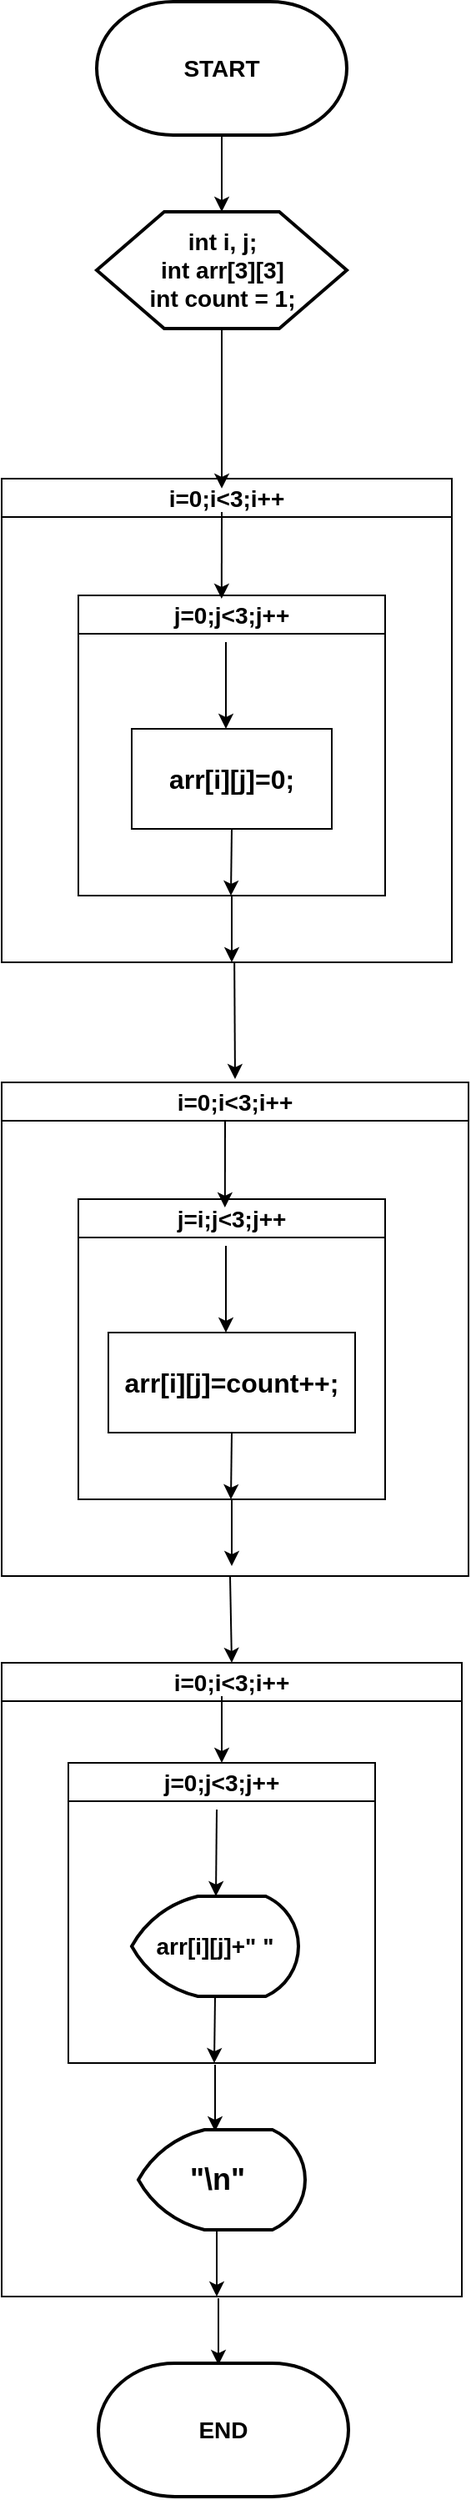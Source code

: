 <mxfile version="24.7.8">
  <diagram name="페이지-1" id="2HVD0MXHsJkQR_IcIXNo">
    <mxGraphModel dx="1098" dy="828" grid="1" gridSize="10" guides="1" tooltips="1" connect="1" arrows="1" fold="1" page="1" pageScale="1" pageWidth="827" pageHeight="1169" math="0" shadow="0">
      <root>
        <mxCell id="0" />
        <mxCell id="1" parent="0" />
        <mxCell id="UE_fyRFd0skjNKmiVRWu-5" value="" style="edgeStyle=orthogonalEdgeStyle;rounded=0;orthogonalLoop=1;jettySize=auto;html=1;" edge="1" parent="1" source="UE_fyRFd0skjNKmiVRWu-1" target="UE_fyRFd0skjNKmiVRWu-3">
          <mxGeometry relative="1" as="geometry" />
        </mxCell>
        <mxCell id="UE_fyRFd0skjNKmiVRWu-1" value="&lt;b&gt;&lt;font style=&quot;font-size: 14px;&quot;&gt;START&lt;/font&gt;&lt;/b&gt;" style="strokeWidth=2;html=1;shape=mxgraph.flowchart.terminator;whiteSpace=wrap;" vertex="1" parent="1">
          <mxGeometry x="201" y="64" width="150" height="80" as="geometry" />
        </mxCell>
        <mxCell id="UE_fyRFd0skjNKmiVRWu-8" value="&lt;font style=&quot;font-size: 14px;&quot;&gt;i=0;i&amp;lt;3;i++&lt;/font&gt;" style="swimlane;whiteSpace=wrap;html=1;" vertex="1" parent="1">
          <mxGeometry x="144" y="350" width="270" height="290" as="geometry" />
        </mxCell>
        <mxCell id="UE_fyRFd0skjNKmiVRWu-15" value="&lt;span style=&quot;font-size: 14px;&quot;&gt;j=0;j&amp;lt;3;j++&lt;/span&gt;" style="swimlane;whiteSpace=wrap;html=1;" vertex="1" parent="UE_fyRFd0skjNKmiVRWu-8">
          <mxGeometry x="46" y="70" width="184" height="180" as="geometry" />
        </mxCell>
        <mxCell id="UE_fyRFd0skjNKmiVRWu-20" value="&lt;b&gt;&lt;font style=&quot;font-size: 16px;&quot;&gt;arr[i][j]=0;&lt;/font&gt;&lt;/b&gt;" style="rounded=0;whiteSpace=wrap;html=1;" vertex="1" parent="UE_fyRFd0skjNKmiVRWu-15">
          <mxGeometry x="32" y="80" width="120" height="60" as="geometry" />
        </mxCell>
        <mxCell id="UE_fyRFd0skjNKmiVRWu-22" value="" style="endArrow=classic;html=1;rounded=0;entryX=0.38;entryY=0.011;entryDx=0;entryDy=0;entryPerimeter=0;" edge="1" parent="UE_fyRFd0skjNKmiVRWu-15">
          <mxGeometry width="50" height="50" relative="1" as="geometry">
            <mxPoint x="88.5" y="28" as="sourcePoint" />
            <mxPoint x="88.5" y="80" as="targetPoint" />
          </mxGeometry>
        </mxCell>
        <mxCell id="UE_fyRFd0skjNKmiVRWu-14" value="" style="endArrow=classic;html=1;rounded=0;entryX=0.363;entryY=0.017;entryDx=0;entryDy=0;entryPerimeter=0;" edge="1" parent="1">
          <mxGeometry width="50" height="50" relative="1" as="geometry">
            <mxPoint x="276" y="261" as="sourcePoint" />
            <mxPoint x="276.01" y="355.93" as="targetPoint" />
          </mxGeometry>
        </mxCell>
        <mxCell id="UE_fyRFd0skjNKmiVRWu-21" value="" style="endArrow=classic;html=1;rounded=0;entryX=0.38;entryY=0.011;entryDx=0;entryDy=0;entryPerimeter=0;" edge="1" parent="1">
          <mxGeometry width="50" height="50" relative="1" as="geometry">
            <mxPoint x="276" y="370" as="sourcePoint" />
            <mxPoint x="275.92" y="421.98" as="targetPoint" />
          </mxGeometry>
        </mxCell>
        <mxCell id="UE_fyRFd0skjNKmiVRWu-23" value="" style="endArrow=classic;html=1;rounded=0;entryX=0.38;entryY=0.011;entryDx=0;entryDy=0;entryPerimeter=0;exitX=0.5;exitY=1;exitDx=0;exitDy=0;" edge="1" parent="1" source="UE_fyRFd0skjNKmiVRWu-20">
          <mxGeometry width="50" height="50" relative="1" as="geometry">
            <mxPoint x="282" y="570" as="sourcePoint" />
            <mxPoint x="281.5" y="600" as="targetPoint" />
          </mxGeometry>
        </mxCell>
        <mxCell id="UE_fyRFd0skjNKmiVRWu-24" value="" style="endArrow=classic;html=1;rounded=0;exitX=0.5;exitY=1;exitDx=0;exitDy=0;" edge="1" parent="1">
          <mxGeometry width="50" height="50" relative="1" as="geometry">
            <mxPoint x="282" y="600" as="sourcePoint" />
            <mxPoint x="282" y="640" as="targetPoint" />
          </mxGeometry>
        </mxCell>
        <mxCell id="UE_fyRFd0skjNKmiVRWu-32" value="" style="group" vertex="1" connectable="0" parent="1">
          <mxGeometry x="201" y="190" width="150" height="70" as="geometry" />
        </mxCell>
        <mxCell id="UE_fyRFd0skjNKmiVRWu-3" value="" style="verticalLabelPosition=bottom;verticalAlign=top;html=1;shape=hexagon;perimeter=hexagonPerimeter2;arcSize=6;size=0.27;movable=1;resizable=1;rotatable=1;deletable=1;editable=1;locked=0;connectable=1;strokeWidth=2;" vertex="1" parent="UE_fyRFd0skjNKmiVRWu-32">
          <mxGeometry width="150" height="70" as="geometry" />
        </mxCell>
        <mxCell id="UE_fyRFd0skjNKmiVRWu-7" value="&lt;font style=&quot;font-size: 14px;&quot;&gt;&lt;b style=&quot;&quot;&gt;int i, j;&lt;/b&gt;&lt;/font&gt;&lt;div style=&quot;font-size: 14px;&quot;&gt;&lt;font style=&quot;font-size: 14px;&quot;&gt;&lt;b&gt;int arr[3][3]&lt;/b&gt;&lt;/font&gt;&lt;/div&gt;&lt;div style=&quot;font-size: 14px;&quot;&gt;&lt;font style=&quot;font-size: 14px;&quot;&gt;&lt;b style=&quot;&quot;&gt;int count = 1;&lt;/b&gt;&lt;/font&gt;&lt;/div&gt;" style="text;html=1;align=center;verticalAlign=middle;whiteSpace=wrap;rounded=0;" vertex="1" parent="UE_fyRFd0skjNKmiVRWu-32">
          <mxGeometry x="17.5" y="15" width="115" height="40" as="geometry" />
        </mxCell>
        <mxCell id="UE_fyRFd0skjNKmiVRWu-36" value="&lt;span style=&quot;font-size: 14px;&quot;&gt;i=0;i&amp;lt;3;i++&lt;/span&gt;" style="swimlane;whiteSpace=wrap;html=1;" vertex="1" parent="1">
          <mxGeometry x="144" y="1060" width="276" height="380" as="geometry" />
        </mxCell>
        <mxCell id="UE_fyRFd0skjNKmiVRWu-37" value="&lt;span style=&quot;font-size: 14px;&quot;&gt;j=0;j&amp;lt;3;j++&lt;/span&gt;" style="swimlane;whiteSpace=wrap;html=1;" vertex="1" parent="UE_fyRFd0skjNKmiVRWu-36">
          <mxGeometry x="40" y="60" width="184" height="180" as="geometry" />
        </mxCell>
        <mxCell id="UE_fyRFd0skjNKmiVRWu-39" value="" style="endArrow=classic;html=1;rounded=0;entryX=0.38;entryY=0.011;entryDx=0;entryDy=0;entryPerimeter=0;" edge="1" parent="UE_fyRFd0skjNKmiVRWu-37">
          <mxGeometry width="50" height="50" relative="1" as="geometry">
            <mxPoint x="89" y="28" as="sourcePoint" />
            <mxPoint x="88.5" y="80" as="targetPoint" />
          </mxGeometry>
        </mxCell>
        <mxCell id="UE_fyRFd0skjNKmiVRWu-42" value="&lt;b&gt;&lt;font style=&quot;font-size: 14px;&quot;&gt;arr[i][j]+&quot; &quot;&lt;/font&gt;&lt;/b&gt;" style="strokeWidth=2;html=1;shape=mxgraph.flowchart.display;whiteSpace=wrap;" vertex="1" parent="UE_fyRFd0skjNKmiVRWu-37">
          <mxGeometry x="38" y="80" width="100" height="60" as="geometry" />
        </mxCell>
        <mxCell id="UE_fyRFd0skjNKmiVRWu-43" value="" style="endArrow=classic;html=1;rounded=0;entryX=0.38;entryY=0.011;entryDx=0;entryDy=0;entryPerimeter=0;exitX=0.5;exitY=1;exitDx=0;exitDy=0;exitPerimeter=0;" edge="1" parent="UE_fyRFd0skjNKmiVRWu-37" source="UE_fyRFd0skjNKmiVRWu-42">
          <mxGeometry width="50" height="50" relative="1" as="geometry">
            <mxPoint x="88" y="150" as="sourcePoint" />
            <mxPoint x="87.5" y="180" as="targetPoint" />
          </mxGeometry>
        </mxCell>
        <mxCell id="UE_fyRFd0skjNKmiVRWu-48" value="" style="endArrow=classic;html=1;rounded=0;entryX=0.5;entryY=0;entryDx=0;entryDy=0;" edge="1" parent="UE_fyRFd0skjNKmiVRWu-37" target="UE_fyRFd0skjNKmiVRWu-37">
          <mxGeometry width="50" height="50" relative="1" as="geometry">
            <mxPoint x="92" y="-40" as="sourcePoint" />
            <mxPoint x="116" y="49" as="targetPoint" />
          </mxGeometry>
        </mxCell>
        <mxCell id="UE_fyRFd0skjNKmiVRWu-40" value="&lt;font style=&quot;font-size: 18px;&quot;&gt;&lt;b&gt;&quot;\n&quot;&amp;nbsp;&lt;/b&gt;&lt;/font&gt;" style="strokeWidth=2;html=1;shape=mxgraph.flowchart.display;whiteSpace=wrap;" vertex="1" parent="UE_fyRFd0skjNKmiVRWu-36">
          <mxGeometry x="82" y="280" width="100" height="60" as="geometry" />
        </mxCell>
        <mxCell id="UE_fyRFd0skjNKmiVRWu-41" value="&lt;b&gt;&lt;font style=&quot;font-size: 14px;&quot;&gt;END&lt;/font&gt;&lt;/b&gt;" style="strokeWidth=2;html=1;shape=mxgraph.flowchart.terminator;whiteSpace=wrap;" vertex="1" parent="1">
          <mxGeometry x="202" y="1480" width="150" height="80" as="geometry" />
        </mxCell>
        <mxCell id="UE_fyRFd0skjNKmiVRWu-45" value="" style="group" vertex="1" connectable="0" parent="1">
          <mxGeometry x="144" y="712" width="280" height="296" as="geometry" />
        </mxCell>
        <mxCell id="UE_fyRFd0skjNKmiVRWu-25" value="&lt;font style=&quot;font-size: 14px;&quot;&gt;i=0;i&amp;lt;3;i++&lt;/font&gt;" style="swimlane;whiteSpace=wrap;html=1;" vertex="1" parent="UE_fyRFd0skjNKmiVRWu-45">
          <mxGeometry width="280" height="296" as="geometry" />
        </mxCell>
        <mxCell id="UE_fyRFd0skjNKmiVRWu-26" value="&lt;span style=&quot;font-size: 14px;&quot;&gt;j=i;j&amp;lt;3;j++&lt;/span&gt;" style="swimlane;whiteSpace=wrap;html=1;" vertex="1" parent="UE_fyRFd0skjNKmiVRWu-25">
          <mxGeometry x="46" y="70" width="184" height="180" as="geometry" />
        </mxCell>
        <mxCell id="UE_fyRFd0skjNKmiVRWu-27" value="&lt;b&gt;&lt;font style=&quot;font-size: 16px;&quot;&gt;arr[i][j]=count++;&lt;/font&gt;&lt;/b&gt;" style="rounded=0;whiteSpace=wrap;html=1;" vertex="1" parent="UE_fyRFd0skjNKmiVRWu-26">
          <mxGeometry x="18" y="80" width="148" height="60" as="geometry" />
        </mxCell>
        <mxCell id="UE_fyRFd0skjNKmiVRWu-28" value="" style="endArrow=classic;html=1;rounded=0;entryX=0.38;entryY=0.011;entryDx=0;entryDy=0;entryPerimeter=0;" edge="1" parent="UE_fyRFd0skjNKmiVRWu-26">
          <mxGeometry width="50" height="50" relative="1" as="geometry">
            <mxPoint x="88.5" y="28" as="sourcePoint" />
            <mxPoint x="88.5" y="80" as="targetPoint" />
          </mxGeometry>
        </mxCell>
        <mxCell id="UE_fyRFd0skjNKmiVRWu-29" value="" style="endArrow=classic;html=1;rounded=0;entryX=0.38;entryY=0.011;entryDx=0;entryDy=0;entryPerimeter=0;" edge="1" parent="UE_fyRFd0skjNKmiVRWu-45">
          <mxGeometry width="50" height="50" relative="1" as="geometry">
            <mxPoint x="134" y="23" as="sourcePoint" />
            <mxPoint x="133.92" y="74.98" as="targetPoint" />
          </mxGeometry>
        </mxCell>
        <mxCell id="UE_fyRFd0skjNKmiVRWu-30" value="" style="endArrow=classic;html=1;rounded=0;entryX=0.38;entryY=0.011;entryDx=0;entryDy=0;entryPerimeter=0;exitX=0.5;exitY=1;exitDx=0;exitDy=0;" edge="1" parent="UE_fyRFd0skjNKmiVRWu-45" source="UE_fyRFd0skjNKmiVRWu-27">
          <mxGeometry width="50" height="50" relative="1" as="geometry">
            <mxPoint x="138" y="220" as="sourcePoint" />
            <mxPoint x="137.5" y="250" as="targetPoint" />
          </mxGeometry>
        </mxCell>
        <mxCell id="UE_fyRFd0skjNKmiVRWu-31" value="" style="endArrow=classic;html=1;rounded=0;exitX=0.5;exitY=1;exitDx=0;exitDy=0;" edge="1" parent="UE_fyRFd0skjNKmiVRWu-45">
          <mxGeometry width="50" height="50" relative="1" as="geometry">
            <mxPoint x="138" y="250" as="sourcePoint" />
            <mxPoint x="138" y="290" as="targetPoint" />
          </mxGeometry>
        </mxCell>
        <mxCell id="UE_fyRFd0skjNKmiVRWu-46" value="" style="endArrow=classic;html=1;rounded=0;" edge="1" parent="1">
          <mxGeometry width="50" height="50" relative="1" as="geometry">
            <mxPoint x="283.58" y="640" as="sourcePoint" />
            <mxPoint x="284" y="710" as="targetPoint" />
          </mxGeometry>
        </mxCell>
        <mxCell id="UE_fyRFd0skjNKmiVRWu-49" value="" style="endArrow=classic;html=1;rounded=0;entryX=0.5;entryY=0;entryDx=0;entryDy=0;" edge="1" parent="1">
          <mxGeometry width="50" height="50" relative="1" as="geometry">
            <mxPoint x="272" y="1301" as="sourcePoint" />
            <mxPoint x="272" y="1341" as="targetPoint" />
          </mxGeometry>
        </mxCell>
        <mxCell id="UE_fyRFd0skjNKmiVRWu-50" value="" style="endArrow=classic;html=1;rounded=0;entryX=0.5;entryY=0;entryDx=0;entryDy=0;" edge="1" parent="1">
          <mxGeometry width="50" height="50" relative="1" as="geometry">
            <mxPoint x="273" y="1400" as="sourcePoint" />
            <mxPoint x="273" y="1440" as="targetPoint" />
          </mxGeometry>
        </mxCell>
        <mxCell id="UE_fyRFd0skjNKmiVRWu-51" value="" style="endArrow=classic;html=1;rounded=0;entryX=0.5;entryY=0;entryDx=0;entryDy=0;" edge="1" parent="1">
          <mxGeometry width="50" height="50" relative="1" as="geometry">
            <mxPoint x="274" y="1441" as="sourcePoint" />
            <mxPoint x="274" y="1481" as="targetPoint" />
          </mxGeometry>
        </mxCell>
        <mxCell id="UE_fyRFd0skjNKmiVRWu-53" value="" style="endArrow=classic;html=1;rounded=0;exitX=0.5;exitY=1;exitDx=0;exitDy=0;entryX=0.5;entryY=0;entryDx=0;entryDy=0;" edge="1" parent="1" target="UE_fyRFd0skjNKmiVRWu-36">
          <mxGeometry width="50" height="50" relative="1" as="geometry">
            <mxPoint x="281" y="1008" as="sourcePoint" />
            <mxPoint x="281" y="1048" as="targetPoint" />
          </mxGeometry>
        </mxCell>
        <mxCell id="UE_fyRFd0skjNKmiVRWu-54" style="edgeStyle=orthogonalEdgeStyle;rounded=0;orthogonalLoop=1;jettySize=auto;html=1;entryX=0.5;entryY=0;entryDx=0;entryDy=0;" edge="1" parent="1">
          <mxGeometry relative="1" as="geometry">
            <mxPoint x="370" y="1050" as="sourcePoint" />
            <mxPoint x="370" y="1050" as="targetPoint" />
          </mxGeometry>
        </mxCell>
      </root>
    </mxGraphModel>
  </diagram>
</mxfile>
